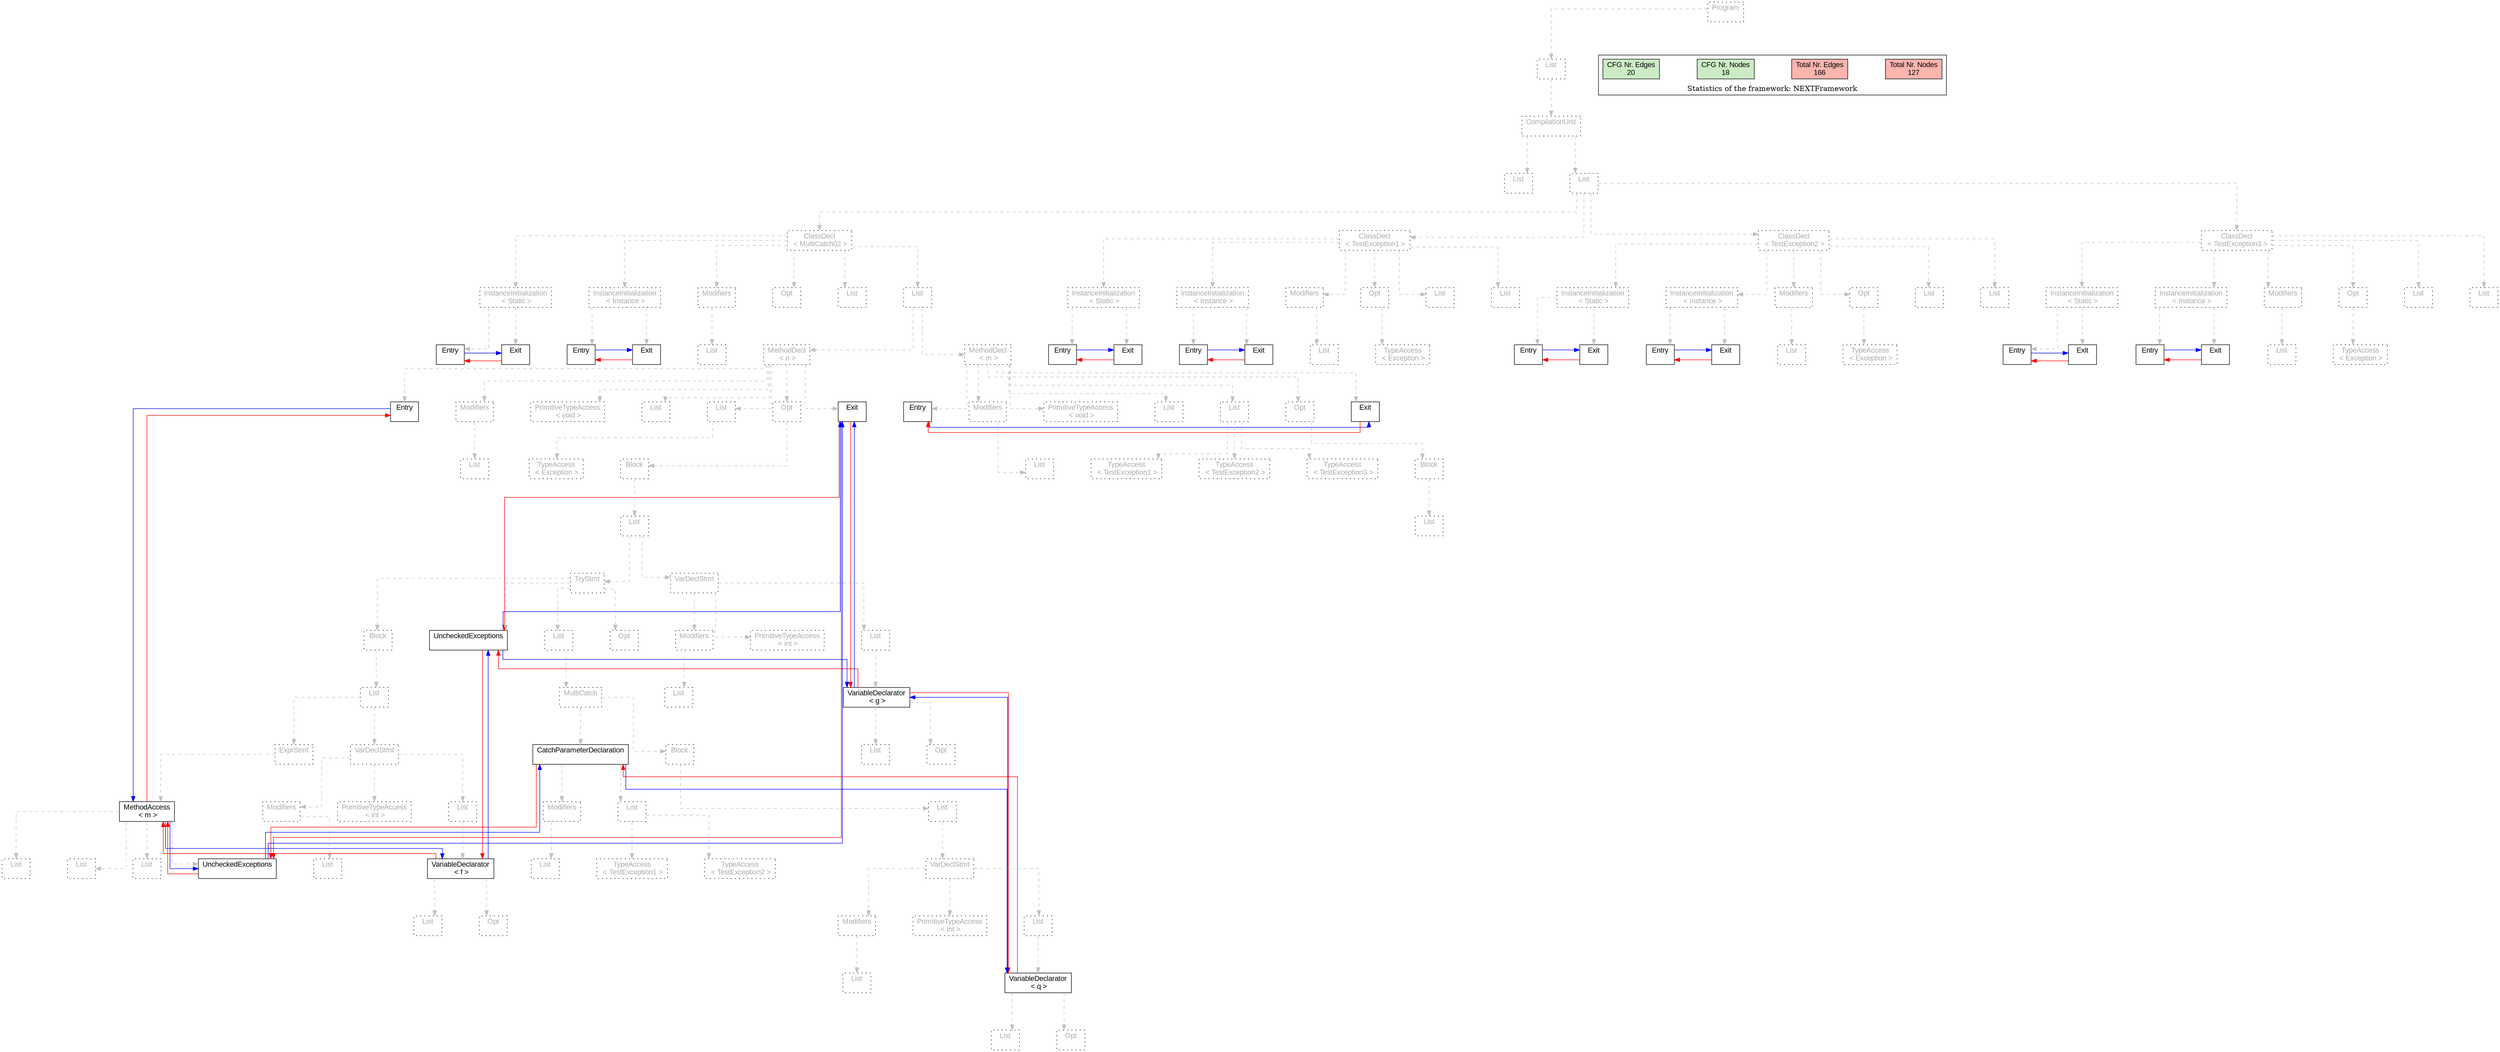 digraph G {
graph [splines=ortho, nodesep="1", ranksep="1"]
node [shape=rect, fontname=Arial];
{ rank = same; "Program[0]"}
{ rank = same; "List[1]"}
{ rank = same; "CompilationUnit[2]"}
{ rank = same; "List[3]"; "List[4]"}
{ rank = same; "ClassDecl[5]"; "ClassDecl[96]"; "ClassDecl[119]"; "ClassDecl[142]"}
{ rank = same; "Modifiers[22]"; "Opt[24]"; "List[25]"; "List[26]"; "InstanceInitialization[6]"; "InstanceInitialization[14]"; "Modifiers[113]"; "Opt[115]"; "List[117]"; "List[118]"; "InstanceInitialization[97]"; "InstanceInitialization[105]"; "Modifiers[136]"; "Opt[138]"; "List[140]"; "List[141]"; "InstanceInitialization[120]"; "InstanceInitialization[128]"; "Modifiers[159]"; "Opt[161]"; "List[163]"; "List[164]"; "InstanceInitialization[143]"; "InstanceInitialization[151]"}
{ rank = same; "List[23]"; "MethodDecl[27]"; "MethodDecl[83]"; "Entry[7]"; "Exit[8]"; "Entry[15]"; "Exit[16]"; "List[114]"; "TypeAccess[116]"; "Entry[98]"; "Exit[99]"; "Entry[106]"; "Exit[107]"; "List[137]"; "TypeAccess[139]"; "Entry[121]"; "Exit[122]"; "Entry[129]"; "Exit[130]"; "List[160]"; "TypeAccess[162]"; "Entry[144]"; "Exit[145]"; "Entry[152]"; "Exit[153]"}
{ rank = same; "Entry[28]"; "Modifiers[29]"; "PrimitiveTypeAccess[31]"; "List[32]"; "List[33]"; "Opt[35]"; "Exit[36]"; "Entry[84]"; "Modifiers[85]"; "PrimitiveTypeAccess[87]"; "List[88]"; "List[89]"; "Opt[93]"; "Exit[94]"}
{ rank = same; "List[30]"; "TypeAccess[34]"; "Block[36]"; "List[86]"; "TypeAccess[90]"; "TypeAccess[91]"; "TypeAccess[92]"; "Block[94]"}
{ rank = same; "List[37]"; "List[95]"}
{ rank = same; "TryStmt[38]"; "VarDeclStmt[75]"}
{ rank = same; "Block[39]"; "List[55]"; "Opt[73]"; "UncheckedExceptions[74]"; "Modifiers[76]"; "PrimitiveTypeAccess[78]"; "List[79]"}
{ rank = same; "List[40]"; "MultiCatch[56]"; "List[77]"; "VariableDeclarator[80]"}
{ rank = same; "ExprStmt[41]"; "VarDeclStmt[47]"; "CatchParameterDeclaration[57]"; "Block[63]"; "List[81]"; "Opt[82]"}
{ rank = same; "MethodAccess[42]"; "Modifiers[48]"; "PrimitiveTypeAccess[50]"; "List[51]"; "Modifiers[58]"; "List[60]"; "List[64]"}
{ rank = same; "List[44]"; "List[45]"; "List[46]"; "UncheckedExceptions[43]"; "List[49]"; "VariableDeclarator[52]"; "List[59]"; "TypeAccess[61]"; "TypeAccess[62]"; "VarDeclStmt[65]"}
{ rank = same; "List[67]"; "VariableDeclarator[70]"}
{ rank = same; "List[53]"; "Opt[54]"; "Modifiers[66]"; "PrimitiveTypeAccess[68]"; "List[69]"}
{ rank = same; "List[71]"; "Opt[72]"}
"Program[0]" [label="Program\n ", style= dotted   fillcolor="#eeeeee" fontcolor="#aaaaaa"  ]
"List[1]" [label="List\n ", style= dotted   fillcolor="#eeeeee" fontcolor="#aaaaaa"  ]
"CompilationUnit[2]" [label="CompilationUnit\n ", style= dotted   fillcolor="#eeeeee" fontcolor="#aaaaaa"  ]
"List[3]" [label="List\n ", style= dotted   fillcolor="#eeeeee" fontcolor="#aaaaaa"  ]
"List[4]" [label="List\n ", style= dotted   fillcolor="#eeeeee" fontcolor="#aaaaaa"  ]
"ClassDecl[5]" [label="ClassDecl\n < MultiCatch02 >", style= dotted   fillcolor="#eeeeee" fontcolor="#aaaaaa"  ]
"Modifiers[22]" [label="Modifiers\n ", style= dotted   fillcolor="#eeeeee" fontcolor="#aaaaaa"  ]
"List[23]" [label="List\n ", style= dotted   fillcolor="#eeeeee" fontcolor="#aaaaaa"  ]
"Opt[24]" [label="Opt\n ", style= dotted   fillcolor="#eeeeee" fontcolor="#aaaaaa"  ]
"List[25]" [label="List\n ", style= dotted   fillcolor="#eeeeee" fontcolor="#aaaaaa"  ]
"List[26]" [label="List\n ", style= dotted   fillcolor="#eeeeee" fontcolor="#aaaaaa"  ]
"MethodDecl[27]" [label="MethodDecl\n < n >", style= dotted   fillcolor="#eeeeee" fontcolor="#aaaaaa"  ]
"Entry[28]" [label="Entry\n ", fillcolor=white   style=filled  ]
"Modifiers[29]" [label="Modifiers\n ", style= dotted   fillcolor="#eeeeee" fontcolor="#aaaaaa"  ]
"List[30]" [label="List\n ", style= dotted   fillcolor="#eeeeee" fontcolor="#aaaaaa"  ]
"PrimitiveTypeAccess[31]" [label="PrimitiveTypeAccess\n < void >", style= dotted   fillcolor="#eeeeee" fontcolor="#aaaaaa"  ]
"List[32]" [label="List\n ", style= dotted   fillcolor="#eeeeee" fontcolor="#aaaaaa"  ]
"List[33]" [label="List\n ", style= dotted   fillcolor="#eeeeee" fontcolor="#aaaaaa"  ]
"TypeAccess[34]" [label="TypeAccess\n < Exception >", style= dotted   fillcolor="#eeeeee" fontcolor="#aaaaaa"  ]
"Opt[35]" [label="Opt\n ", style= dotted   fillcolor="#eeeeee" fontcolor="#aaaaaa"  ]
"Block[36]" [label="Block\n ", style= dotted   fillcolor="#eeeeee" fontcolor="#aaaaaa"  ]
"List[37]" [label="List\n ", style= dotted   fillcolor="#eeeeee" fontcolor="#aaaaaa"  ]
"TryStmt[38]" [label="TryStmt\n ", style= dotted   fillcolor="#eeeeee" fontcolor="#aaaaaa"  ]
"Block[39]" [label="Block\n ", style= dotted   fillcolor="#eeeeee" fontcolor="#aaaaaa"  ]
"List[40]" [label="List\n ", style= dotted   fillcolor="#eeeeee" fontcolor="#aaaaaa"  ]
"ExprStmt[41]" [label="ExprStmt\n ", style= dotted   fillcolor="#eeeeee" fontcolor="#aaaaaa"  ]
"MethodAccess[42]" [label="MethodAccess\n < m >", fillcolor=white   style=filled  ]
"List[44]" [label="List\n ", style= dotted   fillcolor="#eeeeee" fontcolor="#aaaaaa"  ]
"List[45]" [label="List\n ", style= dotted   fillcolor="#eeeeee" fontcolor="#aaaaaa"  ]
"List[46]" [label="List\n ", style= dotted   fillcolor="#eeeeee" fontcolor="#aaaaaa"  ]
"UncheckedExceptions[43]" [label="UncheckedExceptions\n ", fillcolor=white   style=filled  ]
"VarDeclStmt[47]" [label="VarDeclStmt\n ", style= dotted   fillcolor="#eeeeee" fontcolor="#aaaaaa"  ]
"Modifiers[48]" [label="Modifiers\n ", style= dotted   fillcolor="#eeeeee" fontcolor="#aaaaaa"  ]
"List[49]" [label="List\n ", style= dotted   fillcolor="#eeeeee" fontcolor="#aaaaaa"  ]
"PrimitiveTypeAccess[50]" [label="PrimitiveTypeAccess\n < int >", style= dotted   fillcolor="#eeeeee" fontcolor="#aaaaaa"  ]
"List[51]" [label="List\n ", style= dotted   fillcolor="#eeeeee" fontcolor="#aaaaaa"  ]
"VariableDeclarator[52]" [label="VariableDeclarator\n < f >", fillcolor=white   style=filled  ]
"List[53]" [label="List\n ", style= dotted   fillcolor="#eeeeee" fontcolor="#aaaaaa"  ]
"Opt[54]" [label="Opt\n ", style= dotted   fillcolor="#eeeeee" fontcolor="#aaaaaa"  ]
"List[55]" [label="List\n ", style= dotted   fillcolor="#eeeeee" fontcolor="#aaaaaa"  ]
"MultiCatch[56]" [label="MultiCatch\n ", style= dotted   fillcolor="#eeeeee" fontcolor="#aaaaaa"  ]
"CatchParameterDeclaration[57]" [label="CatchParameterDeclaration\n ", fillcolor=white   style=filled  ]
"Modifiers[58]" [label="Modifiers\n ", style= dotted   fillcolor="#eeeeee" fontcolor="#aaaaaa"  ]
"List[59]" [label="List\n ", style= dotted   fillcolor="#eeeeee" fontcolor="#aaaaaa"  ]
"List[60]" [label="List\n ", style= dotted   fillcolor="#eeeeee" fontcolor="#aaaaaa"  ]
"TypeAccess[61]" [label="TypeAccess\n < TestException1 >", style= dotted   fillcolor="#eeeeee" fontcolor="#aaaaaa"  ]
"TypeAccess[62]" [label="TypeAccess\n < TestException2 >", style= dotted   fillcolor="#eeeeee" fontcolor="#aaaaaa"  ]
"Block[63]" [label="Block\n ", style= dotted   fillcolor="#eeeeee" fontcolor="#aaaaaa"  ]
"List[64]" [label="List\n ", style= dotted   fillcolor="#eeeeee" fontcolor="#aaaaaa"  ]
"VarDeclStmt[65]" [label="VarDeclStmt\n ", style= dotted   fillcolor="#eeeeee" fontcolor="#aaaaaa"  ]
"Modifiers[66]" [label="Modifiers\n ", style= dotted   fillcolor="#eeeeee" fontcolor="#aaaaaa"  ]
"List[67]" [label="List\n ", style= dotted   fillcolor="#eeeeee" fontcolor="#aaaaaa"  ]
"PrimitiveTypeAccess[68]" [label="PrimitiveTypeAccess\n < int >", style= dotted   fillcolor="#eeeeee" fontcolor="#aaaaaa"  ]
"List[69]" [label="List\n ", style= dotted   fillcolor="#eeeeee" fontcolor="#aaaaaa"  ]
"VariableDeclarator[70]" [label="VariableDeclarator\n < q >", fillcolor=white   style=filled  ]
"List[71]" [label="List\n ", style= dotted   fillcolor="#eeeeee" fontcolor="#aaaaaa"  ]
"Opt[72]" [label="Opt\n ", style= dotted   fillcolor="#eeeeee" fontcolor="#aaaaaa"  ]
"Opt[73]" [label="Opt\n ", style= dotted   fillcolor="#eeeeee" fontcolor="#aaaaaa"  ]
"UncheckedExceptions[74]" [label="UncheckedExceptions\n ", fillcolor=white   style=filled  ]
"VarDeclStmt[75]" [label="VarDeclStmt\n ", style= dotted   fillcolor="#eeeeee" fontcolor="#aaaaaa"  ]
"Modifiers[76]" [label="Modifiers\n ", style= dotted   fillcolor="#eeeeee" fontcolor="#aaaaaa"  ]
"List[77]" [label="List\n ", style= dotted   fillcolor="#eeeeee" fontcolor="#aaaaaa"  ]
"PrimitiveTypeAccess[78]" [label="PrimitiveTypeAccess\n < int >", style= dotted   fillcolor="#eeeeee" fontcolor="#aaaaaa"  ]
"List[79]" [label="List\n ", style= dotted   fillcolor="#eeeeee" fontcolor="#aaaaaa"  ]
"VariableDeclarator[80]" [label="VariableDeclarator\n < g >", fillcolor=white   style=filled  ]
"List[81]" [label="List\n ", style= dotted   fillcolor="#eeeeee" fontcolor="#aaaaaa"  ]
"Opt[82]" [label="Opt\n ", style= dotted   fillcolor="#eeeeee" fontcolor="#aaaaaa"  ]
"Exit[36]" [label="Exit\n ", fillcolor=white   style=filled  ]
"MethodDecl[83]" [label="MethodDecl\n < m >", style= dotted   fillcolor="#eeeeee" fontcolor="#aaaaaa"  ]
"Entry[84]" [label="Entry\n ", fillcolor=white   style=filled  ]
"Modifiers[85]" [label="Modifiers\n ", style= dotted   fillcolor="#eeeeee" fontcolor="#aaaaaa"  ]
"List[86]" [label="List\n ", style= dotted   fillcolor="#eeeeee" fontcolor="#aaaaaa"  ]
"PrimitiveTypeAccess[87]" [label="PrimitiveTypeAccess\n < void >", style= dotted   fillcolor="#eeeeee" fontcolor="#aaaaaa"  ]
"List[88]" [label="List\n ", style= dotted   fillcolor="#eeeeee" fontcolor="#aaaaaa"  ]
"List[89]" [label="List\n ", style= dotted   fillcolor="#eeeeee" fontcolor="#aaaaaa"  ]
"TypeAccess[90]" [label="TypeAccess\n < TestException1 >", style= dotted   fillcolor="#eeeeee" fontcolor="#aaaaaa"  ]
"TypeAccess[91]" [label="TypeAccess\n < TestException2 >", style= dotted   fillcolor="#eeeeee" fontcolor="#aaaaaa"  ]
"TypeAccess[92]" [label="TypeAccess\n < TestException3 >", style= dotted   fillcolor="#eeeeee" fontcolor="#aaaaaa"  ]
"Opt[93]" [label="Opt\n ", style= dotted   fillcolor="#eeeeee" fontcolor="#aaaaaa"  ]
"Block[94]" [label="Block\n ", style= dotted   fillcolor="#eeeeee" fontcolor="#aaaaaa"  ]
"List[95]" [label="List\n ", style= dotted   fillcolor="#eeeeee" fontcolor="#aaaaaa"  ]
"Exit[94]" [label="Exit\n ", fillcolor=white   style=filled  ]
"InstanceInitialization[6]" [label="InstanceInitialization\n < Instance >", style= dotted   fillcolor="#eeeeee" fontcolor="#aaaaaa"  ]
"Entry[7]" [label="Entry\n ", fillcolor=white   style=filled  ]
"Exit[8]" [label="Exit\n ", fillcolor=white   style=filled  ]
"InstanceInitialization[14]" [label="InstanceInitialization\n < Static >", style= dotted   fillcolor="#eeeeee" fontcolor="#aaaaaa"  ]
"Entry[15]" [label="Entry\n ", fillcolor=white   style=filled  ]
"Exit[16]" [label="Exit\n ", fillcolor=white   style=filled  ]
"ClassDecl[96]" [label="ClassDecl\n < TestException1 >", style= dotted   fillcolor="#eeeeee" fontcolor="#aaaaaa"  ]
"Modifiers[113]" [label="Modifiers\n ", style= dotted   fillcolor="#eeeeee" fontcolor="#aaaaaa"  ]
"List[114]" [label="List\n ", style= dotted   fillcolor="#eeeeee" fontcolor="#aaaaaa"  ]
"Opt[115]" [label="Opt\n ", style= dotted   fillcolor="#eeeeee" fontcolor="#aaaaaa"  ]
"TypeAccess[116]" [label="TypeAccess\n < Exception >", style= dotted   fillcolor="#eeeeee" fontcolor="#aaaaaa"  ]
"List[117]" [label="List\n ", style= dotted   fillcolor="#eeeeee" fontcolor="#aaaaaa"  ]
"List[118]" [label="List\n ", style= dotted   fillcolor="#eeeeee" fontcolor="#aaaaaa"  ]
"InstanceInitialization[97]" [label="InstanceInitialization\n < Instance >", style= dotted   fillcolor="#eeeeee" fontcolor="#aaaaaa"  ]
"Entry[98]" [label="Entry\n ", fillcolor=white   style=filled  ]
"Exit[99]" [label="Exit\n ", fillcolor=white   style=filled  ]
"InstanceInitialization[105]" [label="InstanceInitialization\n < Static >", style= dotted   fillcolor="#eeeeee" fontcolor="#aaaaaa"  ]
"Entry[106]" [label="Entry\n ", fillcolor=white   style=filled  ]
"Exit[107]" [label="Exit\n ", fillcolor=white   style=filled  ]
"ClassDecl[119]" [label="ClassDecl\n < TestException2 >", style= dotted   fillcolor="#eeeeee" fontcolor="#aaaaaa"  ]
"Modifiers[136]" [label="Modifiers\n ", style= dotted   fillcolor="#eeeeee" fontcolor="#aaaaaa"  ]
"List[137]" [label="List\n ", style= dotted   fillcolor="#eeeeee" fontcolor="#aaaaaa"  ]
"Opt[138]" [label="Opt\n ", style= dotted   fillcolor="#eeeeee" fontcolor="#aaaaaa"  ]
"TypeAccess[139]" [label="TypeAccess\n < Exception >", style= dotted   fillcolor="#eeeeee" fontcolor="#aaaaaa"  ]
"List[140]" [label="List\n ", style= dotted   fillcolor="#eeeeee" fontcolor="#aaaaaa"  ]
"List[141]" [label="List\n ", style= dotted   fillcolor="#eeeeee" fontcolor="#aaaaaa"  ]
"InstanceInitialization[120]" [label="InstanceInitialization\n < Instance >", style= dotted   fillcolor="#eeeeee" fontcolor="#aaaaaa"  ]
"Entry[121]" [label="Entry\n ", fillcolor=white   style=filled  ]
"Exit[122]" [label="Exit\n ", fillcolor=white   style=filled  ]
"InstanceInitialization[128]" [label="InstanceInitialization\n < Static >", style= dotted   fillcolor="#eeeeee" fontcolor="#aaaaaa"  ]
"Entry[129]" [label="Entry\n ", fillcolor=white   style=filled  ]
"Exit[130]" [label="Exit\n ", fillcolor=white   style=filled  ]
"ClassDecl[142]" [label="ClassDecl\n < TestException3 >", style= dotted   fillcolor="#eeeeee" fontcolor="#aaaaaa"  ]
"Modifiers[159]" [label="Modifiers\n ", style= dotted   fillcolor="#eeeeee" fontcolor="#aaaaaa"  ]
"List[160]" [label="List\n ", style= dotted   fillcolor="#eeeeee" fontcolor="#aaaaaa"  ]
"Opt[161]" [label="Opt\n ", style= dotted   fillcolor="#eeeeee" fontcolor="#aaaaaa"  ]
"TypeAccess[162]" [label="TypeAccess\n < Exception >", style= dotted   fillcolor="#eeeeee" fontcolor="#aaaaaa"  ]
"List[163]" [label="List\n ", style= dotted   fillcolor="#eeeeee" fontcolor="#aaaaaa"  ]
"List[164]" [label="List\n ", style= dotted   fillcolor="#eeeeee" fontcolor="#aaaaaa"  ]
"InstanceInitialization[143]" [label="InstanceInitialization\n < Instance >", style= dotted   fillcolor="#eeeeee" fontcolor="#aaaaaa"  ]
"Entry[144]" [label="Entry\n ", fillcolor=white   style=filled  ]
"Exit[145]" [label="Exit\n ", fillcolor=white   style=filled  ]
"InstanceInitialization[151]" [label="InstanceInitialization\n < Static >", style= dotted   fillcolor="#eeeeee" fontcolor="#aaaaaa"  ]
"Entry[152]" [label="Entry\n ", fillcolor=white   style=filled  ]
"Exit[153]" [label="Exit\n ", fillcolor=white   style=filled  ]
"CompilationUnit[2]" -> "List[3]" [style=dashed, color=gray]
"Modifiers[22]" -> "List[23]" [style=dashed, color=gray]
"ClassDecl[5]" -> "Modifiers[22]" [style=dashed, color=gray]
"ClassDecl[5]" -> "Opt[24]" [style=dashed, color=gray]
"ClassDecl[5]" -> "List[25]" [style=dashed, color=gray]
"MethodDecl[27]" -> "Entry[28]" [style=dashed, color=gray]
"Modifiers[29]" -> "List[30]" [style=dashed, color=gray]
"MethodDecl[27]" -> "Modifiers[29]" [style=dashed, color=gray]
"MethodDecl[27]" -> "PrimitiveTypeAccess[31]" [style=dashed, color=gray]
"MethodDecl[27]" -> "List[32]" [style=dashed, color=gray]
"List[33]" -> "TypeAccess[34]" [style=dashed, color=gray]
"MethodDecl[27]" -> "List[33]" [style=dashed, color=gray]
"MethodAccess[42]" -> "List[44]" [style=dashed, color=gray]
"MethodAccess[42]" -> "List[45]" [style=dashed, color=gray]
"MethodAccess[42]" -> "List[46]" [style=dashed, color=gray]
"MethodAccess[42]" -> "UncheckedExceptions[43]" [style=dashed, color=gray]
"ExprStmt[41]" -> "MethodAccess[42]" [style=dashed, color=gray]
"List[40]" -> "ExprStmt[41]" [style=dashed, color=gray]
"Modifiers[48]" -> "List[49]" [style=dashed, color=gray]
"VarDeclStmt[47]" -> "Modifiers[48]" [style=dashed, color=gray]
"VarDeclStmt[47]" -> "PrimitiveTypeAccess[50]" [style=dashed, color=gray]
"VariableDeclarator[52]" -> "List[53]" [style=dashed, color=gray]
"VariableDeclarator[52]" -> "Opt[54]" [style=dashed, color=gray]
"List[51]" -> "VariableDeclarator[52]" [style=dashed, color=gray]
"VarDeclStmt[47]" -> "List[51]" [style=dashed, color=gray]
"List[40]" -> "VarDeclStmt[47]" [style=dashed, color=gray]
"Block[39]" -> "List[40]" [style=dashed, color=gray]
"TryStmt[38]" -> "Block[39]" [style=dashed, color=gray]
"Modifiers[58]" -> "List[59]" [style=dashed, color=gray]
"CatchParameterDeclaration[57]" -> "Modifiers[58]" [style=dashed, color=gray]
"List[60]" -> "TypeAccess[61]" [style=dashed, color=gray]
"List[60]" -> "TypeAccess[62]" [style=dashed, color=gray]
"CatchParameterDeclaration[57]" -> "List[60]" [style=dashed, color=gray]
"MultiCatch[56]" -> "CatchParameterDeclaration[57]" [style=dashed, color=gray]
"Modifiers[66]" -> "List[67]" [style=dashed, color=gray]
"VarDeclStmt[65]" -> "Modifiers[66]" [style=dashed, color=gray]
"VarDeclStmt[65]" -> "PrimitiveTypeAccess[68]" [style=dashed, color=gray]
"VariableDeclarator[70]" -> "List[71]" [style=dashed, color=gray]
"VariableDeclarator[70]" -> "Opt[72]" [style=dashed, color=gray]
"List[69]" -> "VariableDeclarator[70]" [style=dashed, color=gray]
"VarDeclStmt[65]" -> "List[69]" [style=dashed, color=gray]
"List[64]" -> "VarDeclStmt[65]" [style=dashed, color=gray]
"Block[63]" -> "List[64]" [style=dashed, color=gray]
"MultiCatch[56]" -> "Block[63]" [style=dashed, color=gray]
"List[55]" -> "MultiCatch[56]" [style=dashed, color=gray]
"TryStmt[38]" -> "List[55]" [style=dashed, color=gray]
"TryStmt[38]" -> "Opt[73]" [style=dashed, color=gray]
"TryStmt[38]" -> "UncheckedExceptions[74]" [style=dashed, color=gray]
"List[37]" -> "TryStmt[38]" [style=dashed, color=gray]
"Modifiers[76]" -> "List[77]" [style=dashed, color=gray]
"VarDeclStmt[75]" -> "Modifiers[76]" [style=dashed, color=gray]
"VarDeclStmt[75]" -> "PrimitiveTypeAccess[78]" [style=dashed, color=gray]
"VariableDeclarator[80]" -> "List[81]" [style=dashed, color=gray]
"VariableDeclarator[80]" -> "Opt[82]" [style=dashed, color=gray]
"List[79]" -> "VariableDeclarator[80]" [style=dashed, color=gray]
"VarDeclStmt[75]" -> "List[79]" [style=dashed, color=gray]
"List[37]" -> "VarDeclStmt[75]" [style=dashed, color=gray]
"Block[36]" -> "List[37]" [style=dashed, color=gray]
"Opt[35]" -> "Block[36]" [style=dashed, color=gray]
"MethodDecl[27]" -> "Opt[35]" [style=dashed, color=gray]
"MethodDecl[27]" -> "Exit[36]" [style=dashed, color=gray]
"List[26]" -> "MethodDecl[27]" [style=dashed, color=gray]
"MethodDecl[83]" -> "Entry[84]" [style=dashed, color=gray]
"Modifiers[85]" -> "List[86]" [style=dashed, color=gray]
"MethodDecl[83]" -> "Modifiers[85]" [style=dashed, color=gray]
"MethodDecl[83]" -> "PrimitiveTypeAccess[87]" [style=dashed, color=gray]
"MethodDecl[83]" -> "List[88]" [style=dashed, color=gray]
"List[89]" -> "TypeAccess[90]" [style=dashed, color=gray]
"List[89]" -> "TypeAccess[91]" [style=dashed, color=gray]
"List[89]" -> "TypeAccess[92]" [style=dashed, color=gray]
"MethodDecl[83]" -> "List[89]" [style=dashed, color=gray]
"Block[94]" -> "List[95]" [style=dashed, color=gray]
"Opt[93]" -> "Block[94]" [style=dashed, color=gray]
"MethodDecl[83]" -> "Opt[93]" [style=dashed, color=gray]
"MethodDecl[83]" -> "Exit[94]" [style=dashed, color=gray]
"List[26]" -> "MethodDecl[83]" [style=dashed, color=gray]
"ClassDecl[5]" -> "List[26]" [style=dashed, color=gray]
"InstanceInitialization[6]" -> "Entry[7]" [style=dashed, color=gray]
"InstanceInitialization[6]" -> "Exit[8]" [style=dashed, color=gray]
"InstanceInitialization[14]" -> "Entry[15]" [style=dashed, color=gray]
"InstanceInitialization[14]" -> "Exit[16]" [style=dashed, color=gray]
"ClassDecl[5]" -> "InstanceInitialization[6]" [style=dashed, color=gray]
"ClassDecl[5]" -> "InstanceInitialization[14]" [style=dashed, color=gray]
"List[4]" -> "ClassDecl[5]" [style=dashed, color=gray]
"Modifiers[113]" -> "List[114]" [style=dashed, color=gray]
"ClassDecl[96]" -> "Modifiers[113]" [style=dashed, color=gray]
"Opt[115]" -> "TypeAccess[116]" [style=dashed, color=gray]
"ClassDecl[96]" -> "Opt[115]" [style=dashed, color=gray]
"ClassDecl[96]" -> "List[117]" [style=dashed, color=gray]
"ClassDecl[96]" -> "List[118]" [style=dashed, color=gray]
"InstanceInitialization[97]" -> "Entry[98]" [style=dashed, color=gray]
"InstanceInitialization[97]" -> "Exit[99]" [style=dashed, color=gray]
"InstanceInitialization[105]" -> "Entry[106]" [style=dashed, color=gray]
"InstanceInitialization[105]" -> "Exit[107]" [style=dashed, color=gray]
"ClassDecl[96]" -> "InstanceInitialization[97]" [style=dashed, color=gray]
"ClassDecl[96]" -> "InstanceInitialization[105]" [style=dashed, color=gray]
"List[4]" -> "ClassDecl[96]" [style=dashed, color=gray]
"Modifiers[136]" -> "List[137]" [style=dashed, color=gray]
"ClassDecl[119]" -> "Modifiers[136]" [style=dashed, color=gray]
"Opt[138]" -> "TypeAccess[139]" [style=dashed, color=gray]
"ClassDecl[119]" -> "Opt[138]" [style=dashed, color=gray]
"ClassDecl[119]" -> "List[140]" [style=dashed, color=gray]
"ClassDecl[119]" -> "List[141]" [style=dashed, color=gray]
"InstanceInitialization[120]" -> "Entry[121]" [style=dashed, color=gray]
"InstanceInitialization[120]" -> "Exit[122]" [style=dashed, color=gray]
"InstanceInitialization[128]" -> "Entry[129]" [style=dashed, color=gray]
"InstanceInitialization[128]" -> "Exit[130]" [style=dashed, color=gray]
"ClassDecl[119]" -> "InstanceInitialization[120]" [style=dashed, color=gray]
"ClassDecl[119]" -> "InstanceInitialization[128]" [style=dashed, color=gray]
"List[4]" -> "ClassDecl[119]" [style=dashed, color=gray]
"Modifiers[159]" -> "List[160]" [style=dashed, color=gray]
"ClassDecl[142]" -> "Modifiers[159]" [style=dashed, color=gray]
"Opt[161]" -> "TypeAccess[162]" [style=dashed, color=gray]
"ClassDecl[142]" -> "Opt[161]" [style=dashed, color=gray]
"ClassDecl[142]" -> "List[163]" [style=dashed, color=gray]
"ClassDecl[142]" -> "List[164]" [style=dashed, color=gray]
"InstanceInitialization[143]" -> "Entry[144]" [style=dashed, color=gray]
"InstanceInitialization[143]" -> "Exit[145]" [style=dashed, color=gray]
"InstanceInitialization[151]" -> "Entry[152]" [style=dashed, color=gray]
"InstanceInitialization[151]" -> "Exit[153]" [style=dashed, color=gray]
"ClassDecl[142]" -> "InstanceInitialization[143]" [style=dashed, color=gray]
"ClassDecl[142]" -> "InstanceInitialization[151]" [style=dashed, color=gray]
"List[4]" -> "ClassDecl[142]" [style=dashed, color=gray]
"CompilationUnit[2]" -> "List[4]" [style=dashed, color=gray]
"List[1]" -> "CompilationUnit[2]" [style=dashed, color=gray]
"Program[0]" -> "List[1]" [style=dashed, color=gray]
"Exit[16]" -> "Entry[15]" [color=red, constraint=false]
"Entry[15]" -> "Exit[16]" [color=blue, constraint=false, xlabel=" "] 
"Exit[8]" -> "Entry[7]" [color=red, constraint=false]
"Entry[7]" -> "Exit[8]" [color=blue, constraint=false, xlabel=" "] 
"Exit[36]" -> "UncheckedExceptions[74]" [color=red, constraint=false]
"Exit[36]" -> "UncheckedExceptions[43]" [color=red, constraint=false]
"Exit[36]" -> "VariableDeclarator[80]" [color=red, constraint=false]
"VariableDeclarator[80]" -> "Exit[36]" [color=blue, constraint=false, xlabel=" "] 
"VariableDeclarator[80]" -> "UncheckedExceptions[74]" [color=red, constraint=false]
"VariableDeclarator[80]" -> "VariableDeclarator[70]" [color=red, constraint=false]
"UncheckedExceptions[74]" -> "Exit[36]" [color=blue, constraint=false, xlabel=" "] 
"UncheckedExceptions[74]" -> "VariableDeclarator[80]" [color=blue, constraint=false, xlabel=" "] 
"UncheckedExceptions[74]" -> "VariableDeclarator[52]" [color=red, constraint=false]
"VariableDeclarator[52]" -> "UncheckedExceptions[74]" [color=blue, constraint=false, xlabel=" "] 
"VariableDeclarator[52]" -> "MethodAccess[42]" [color=red, constraint=false]
"VariableDeclarator[70]" -> "VariableDeclarator[80]" [color=blue, constraint=false, xlabel=" "] 
"VariableDeclarator[70]" -> "CatchParameterDeclaration[57]" [color=red, constraint=false]
"CatchParameterDeclaration[57]" -> "VariableDeclarator[70]" [color=blue, constraint=false, xlabel=" "] 
"CatchParameterDeclaration[57]" -> "UncheckedExceptions[43]" [color=red, constraint=false]
"UncheckedExceptions[43]" -> "CatchParameterDeclaration[57]" [color=blue, constraint=false, xlabel=" "] 
"UncheckedExceptions[43]" -> "Exit[36]" [color=blue, constraint=false, xlabel=" "] 
"UncheckedExceptions[43]" -> "MethodAccess[42]" [color=red, constraint=false]
"MethodAccess[42]" -> "VariableDeclarator[52]" [color=blue, constraint=false, xlabel=" "] 
"MethodAccess[42]" -> "UncheckedExceptions[43]" [color=blue, constraint=false, xlabel=" "] 
"MethodAccess[42]" -> "Entry[28]" [color=red, constraint=false]
"Entry[28]" -> "MethodAccess[42]" [color=blue, constraint=false, xlabel=" "] 
"Exit[94]" -> "Entry[84]" [color=red, constraint=false]
"Entry[84]" -> "Exit[94]" [color=blue, constraint=false, xlabel=" "] 
"Exit[107]" -> "Entry[106]" [color=red, constraint=false]
"Entry[106]" -> "Exit[107]" [color=blue, constraint=false, xlabel=" "] 
"Exit[99]" -> "Entry[98]" [color=red, constraint=false]
"Entry[98]" -> "Exit[99]" [color=blue, constraint=false, xlabel=" "] 
"Exit[130]" -> "Entry[129]" [color=red, constraint=false]
"Entry[129]" -> "Exit[130]" [color=blue, constraint=false, xlabel=" "] 
"Exit[122]" -> "Entry[121]" [color=red, constraint=false]
"Entry[121]" -> "Exit[122]" [color=blue, constraint=false, xlabel=" "] 
"Exit[153]" -> "Entry[152]" [color=red, constraint=false]
"Entry[152]" -> "Exit[153]" [color=blue, constraint=false, xlabel=" "] 
"Exit[145]" -> "Entry[144]" [color=red, constraint=false]
"Entry[144]" -> "Exit[145]" [color=blue, constraint=false, xlabel=" "] 
"List[3]" -> "List[4]" [style=invis]
"ClassDecl[5]" -> "ClassDecl[96]" -> "ClassDecl[119]" -> "ClassDecl[142]" [style=invis]
"InstanceInitialization[14]" -> "InstanceInitialization[6]" -> "Modifiers[22]" -> "Opt[24]" -> "List[25]" -> "List[26]" [style=invis]
"MethodDecl[27]" -> "MethodDecl[83]" [style=invis]
"Entry[28]" -> "Modifiers[29]" -> "PrimitiveTypeAccess[31]" -> "List[32]" -> "List[33]" -> "Opt[35]" -> "Exit[36]" [style=invis]
"TryStmt[38]" -> "VarDeclStmt[75]" [style=invis]
"Block[39]" -> "List[55]" -> "Opt[73]" [style=invis]
"ExprStmt[41]" -> "VarDeclStmt[47]" [style=invis]
"Modifiers[48]" -> "PrimitiveTypeAccess[50]" -> "List[51]" [style=invis]
"List[53]" -> "Opt[54]" [style=invis]
"CatchParameterDeclaration[57]" -> "Block[63]" [style=invis]
"Modifiers[58]" -> "List[60]" [style=invis]
"TypeAccess[61]" -> "TypeAccess[62]" [style=invis]
"Modifiers[66]" -> "PrimitiveTypeAccess[68]" -> "List[69]" [style=invis]
"List[71]" -> "Opt[72]" [style=invis]
"Modifiers[76]" -> "PrimitiveTypeAccess[78]" -> "List[79]" [style=invis]
"List[81]" -> "Opt[82]" [style=invis]
"Entry[84]" -> "Modifiers[85]" -> "PrimitiveTypeAccess[87]" -> "List[88]" -> "List[89]" -> "Opt[93]" -> "Exit[94]" [style=invis]
"TypeAccess[90]" -> "TypeAccess[91]" -> "TypeAccess[92]" [style=invis]
"Entry[7]" -> "Exit[8]" [style=invis]
"Entry[15]" -> "Exit[16]" [style=invis]
"InstanceInitialization[105]" -> "InstanceInitialization[97]" -> "Modifiers[113]" -> "Opt[115]" -> "List[117]" -> "List[118]" [style=invis]
"Entry[98]" -> "Exit[99]" [style=invis]
"Entry[106]" -> "Exit[107]" [style=invis]
"InstanceInitialization[128]" -> "InstanceInitialization[120]" -> "Modifiers[136]" -> "Opt[138]" -> "List[140]" -> "List[141]" [style=invis]
"Entry[121]" -> "Exit[122]" [style=invis]
"Entry[129]" -> "Exit[130]" [style=invis]
"InstanceInitialization[151]" -> "InstanceInitialization[143]" -> "Modifiers[159]" -> "Opt[161]" -> "List[163]" -> "List[164]" [style=invis]
"Entry[144]" -> "Exit[145]" [style=invis]
"Entry[152]" -> "Exit[153]" [style=invis]

subgraph cluster_legend {
{node [style=filled, fillcolor=1, colorscheme="pastel13"]
Nodes [label="Total Nr. Nodes
127", fillcolor=1]
Edges [label="Total Nr. Edges
166", fillcolor=1]
NodesCFG [label="CFG Nr. Nodes
18", fillcolor=3]
EdgesCFG [label="CFG Nr. Edges
20", fillcolor=3]
Nodes-> "Program[0]" -> NodesCFG  [style="invis"]
Edges -> "Program[0]" ->EdgesCFG [style="invis"]}
label = "Statistics of the framework: NEXTFramework"
style="solid"
ranksep=0.05
nodesep=0.01
labelloc = b
len=2
}}